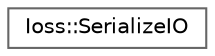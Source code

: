 digraph "Graphical Class Hierarchy"
{
 // INTERACTIVE_SVG=YES
 // LATEX_PDF_SIZE
  bgcolor="transparent";
  edge [fontname=Helvetica,fontsize=10,labelfontname=Helvetica,labelfontsize=10];
  node [fontname=Helvetica,fontsize=10,shape=box,height=0.2,width=0.4];
  rankdir="LR";
  Node0 [id="Node000000",label="Ioss::SerializeIO",height=0.2,width=0.4,color="grey40", fillcolor="white", style="filled",URL="$classIoss_1_1SerializeIO.html",tooltip="Class SerializeIO is a sentry class which performs serialization for mesh database I/O."];
}
